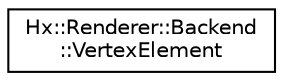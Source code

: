digraph "Graphical Class Hierarchy"
{
  edge [fontname="Helvetica",fontsize="10",labelfontname="Helvetica",labelfontsize="10"];
  node [fontname="Helvetica",fontsize="10",shape=record];
  rankdir="LR";
  Node1 [label="Hx::Renderer::Backend\l::VertexElement",height=0.2,width=0.4,color="black", fillcolor="white", style="filled",URL="$structHx_1_1Renderer_1_1Backend_1_1VertexElement.html"];
}
